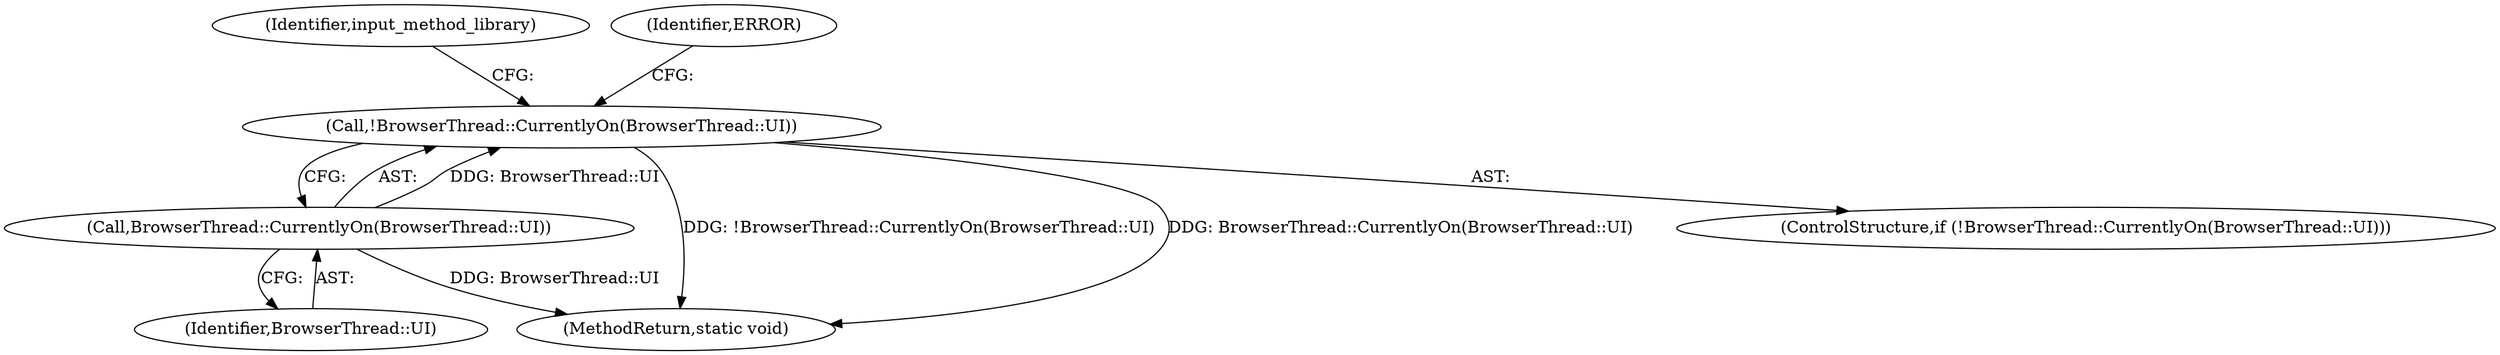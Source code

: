 digraph "0_Chrome_dc7b094a338c6c521f918f478e993f0f74bbea0d_19@API" {
"1000105" [label="(Call,!BrowserThread::CurrentlyOn(BrowserThread::UI))"];
"1000106" [label="(Call,BrowserThread::CurrentlyOn(BrowserThread::UI))"];
"1000116" [label="(Identifier,input_method_library)"];
"1000122" [label="(MethodReturn,static void)"];
"1000106" [label="(Call,BrowserThread::CurrentlyOn(BrowserThread::UI))"];
"1000107" [label="(Identifier,BrowserThread::UI)"];
"1000105" [label="(Call,!BrowserThread::CurrentlyOn(BrowserThread::UI))"];
"1000104" [label="(ControlStructure,if (!BrowserThread::CurrentlyOn(BrowserThread::UI)))"];
"1000111" [label="(Identifier,ERROR)"];
"1000105" -> "1000104"  [label="AST: "];
"1000105" -> "1000106"  [label="CFG: "];
"1000106" -> "1000105"  [label="AST: "];
"1000111" -> "1000105"  [label="CFG: "];
"1000116" -> "1000105"  [label="CFG: "];
"1000105" -> "1000122"  [label="DDG: !BrowserThread::CurrentlyOn(BrowserThread::UI)"];
"1000105" -> "1000122"  [label="DDG: BrowserThread::CurrentlyOn(BrowserThread::UI)"];
"1000106" -> "1000105"  [label="DDG: BrowserThread::UI"];
"1000106" -> "1000107"  [label="CFG: "];
"1000107" -> "1000106"  [label="AST: "];
"1000106" -> "1000122"  [label="DDG: BrowserThread::UI"];
}
